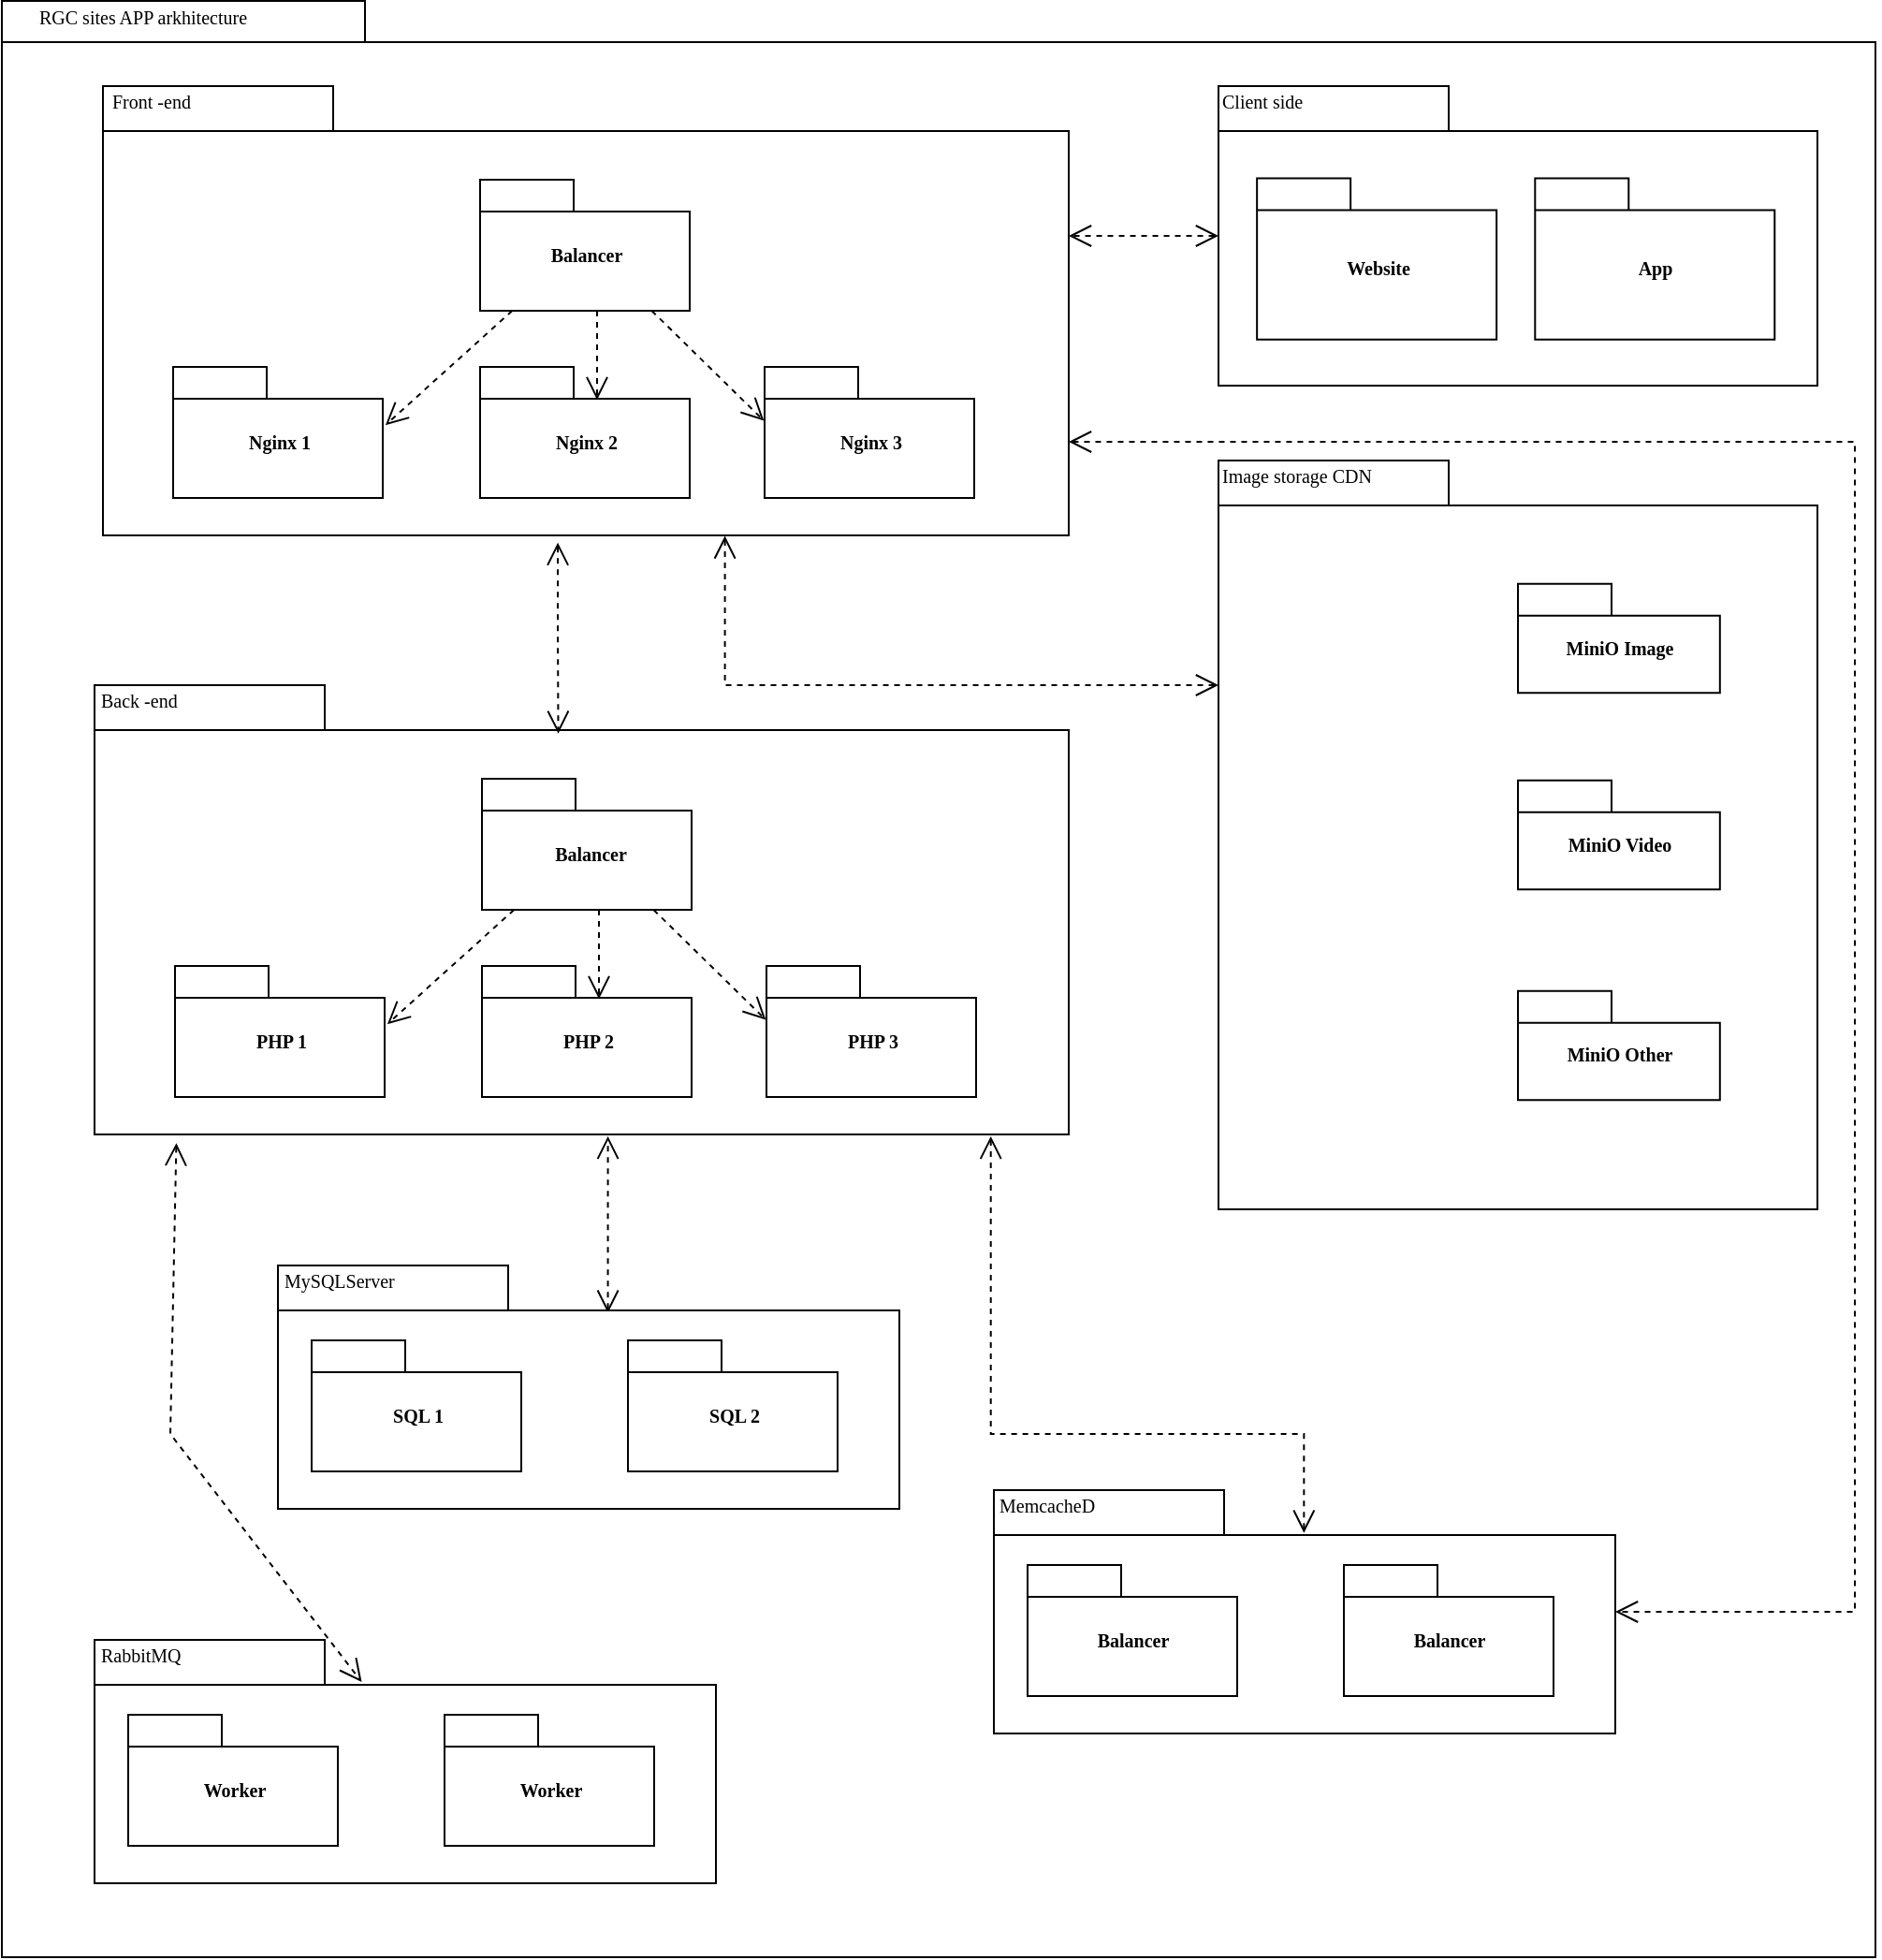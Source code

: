 <mxfile version="14.3.1" type="github">
  <diagram name="Page-1" id="b5b7bab2-c9e2-2cf4-8b2a-24fd1a2a6d21">
    <mxGraphModel dx="1598" dy="946" grid="1" gridSize="10" guides="1" tooltips="1" connect="1" arrows="1" fold="1" page="1" pageScale="1" pageWidth="827" pageHeight="1169" background="#ffffff" math="0" shadow="0">
      <root>
        <mxCell id="0" />
        <mxCell id="1" parent="0" />
        <mxCell id="6e0c8c40b5770093-72" value="" style="shape=folder;fontStyle=1;spacingTop=10;tabWidth=194;tabHeight=22;tabPosition=left;html=1;rounded=0;shadow=0;comic=0;labelBackgroundColor=none;strokeWidth=1;fillColor=none;fontFamily=Verdana;fontSize=10;align=center;" parent="1" vertex="1">
          <mxGeometry x="310" y="114.5" width="1001" height="1045" as="geometry" />
        </mxCell>
        <mxCell id="6e0c8c40b5770093-30" value="" style="group" parent="1" vertex="1" connectable="0">
          <mxGeometry x="960" y="360" width="320" height="400" as="geometry" />
        </mxCell>
        <mxCell id="6e0c8c40b5770093-24" value="" style="group" parent="6e0c8c40b5770093-30" vertex="1" connectable="0">
          <mxGeometry width="320" height="400.0" as="geometry" />
        </mxCell>
        <mxCell id="6e0c8c40b5770093-25" value="" style="shape=folder;fontStyle=1;spacingTop=10;tabWidth=123;tabHeight=24;tabPosition=left;html=1;rounded=0;shadow=0;comic=0;labelBackgroundColor=none;strokeWidth=1;fontFamily=Verdana;fontSize=10;align=center;" parent="6e0c8c40b5770093-24" vertex="1">
          <mxGeometry width="320" height="400.0" as="geometry" />
        </mxCell>
        <mxCell id="6e0c8c40b5770093-27" value="MiniO Image" style="shape=folder;fontStyle=1;spacingTop=10;tabWidth=50;tabHeight=17;tabPosition=left;html=1;rounded=0;shadow=0;comic=0;labelBackgroundColor=none;strokeWidth=1;fontFamily=Verdana;fontSize=10;align=center;" parent="6e0c8c40b5770093-24" vertex="1">
          <mxGeometry x="160" y="65.83" width="107.91" height="58.33" as="geometry" />
        </mxCell>
        <mxCell id="6e0c8c40b5770093-31" value="MiniO Video" style="shape=folder;fontStyle=1;spacingTop=10;tabWidth=50;tabHeight=17;tabPosition=left;html=1;rounded=0;shadow=0;comic=0;labelBackgroundColor=none;strokeWidth=1;fontFamily=Verdana;fontSize=10;align=center;" parent="6e0c8c40b5770093-24" vertex="1">
          <mxGeometry x="160" y="170.83" width="107.91" height="58.33" as="geometry" />
        </mxCell>
        <mxCell id="6e0c8c40b5770093-28" value="MiniO Other" style="shape=folder;fontStyle=1;spacingTop=10;tabWidth=50;tabHeight=17;tabPosition=left;html=1;rounded=0;shadow=0;comic=0;labelBackgroundColor=none;strokeWidth=1;fontFamily=Verdana;fontSize=10;align=center;" parent="6e0c8c40b5770093-24" vertex="1">
          <mxGeometry x="160" y="283.33" width="107.91" height="58.33" as="geometry" />
        </mxCell>
        <mxCell id="RUcSScGEnjRAHkHzcu0g-9" value="Image storage CDN" style="text;html=1;align=left;verticalAlign=top;spacingTop=-4;fontSize=10;fontFamily=Verdana" vertex="1" parent="6e0c8c40b5770093-24">
          <mxGeometry width="180.87" height="21.25" as="geometry" />
        </mxCell>
        <mxCell id="6e0c8c40b5770093-67" style="edgeStyle=none;rounded=0;html=1;entryX=0.43;entryY=0.173;entryPerimeter=0;dashed=1;labelBackgroundColor=none;startFill=0;endArrow=open;endFill=0;endSize=10;fontFamily=Verdana;fontSize=10;exitX=0.084;exitY=1.019;exitDx=0;exitDy=0;exitPerimeter=0;startArrow=open;startSize=10;" parent="1" source="6e0c8c40b5770093-33" target="6e0c8c40b5770093-47" edge="1">
          <mxGeometry relative="1" as="geometry">
            <Array as="points">
              <mxPoint x="400" y="880" />
            </Array>
          </mxGeometry>
        </mxCell>
        <mxCell id="6e0c8c40b5770093-33" value="" style="shape=folder;fontStyle=1;spacingTop=10;tabWidth=123;tabHeight=24;tabPosition=left;html=1;rounded=0;shadow=0;comic=0;labelBackgroundColor=none;strokeColor=#000000;strokeWidth=1;fillColor=#ffffff;fontFamily=Verdana;fontSize=10;fontColor=#000000;align=center;" parent="1" vertex="1">
          <mxGeometry x="359.5" y="480" width="520.5" height="240" as="geometry" />
        </mxCell>
        <mxCell id="6e0c8c40b5770093-64" style="edgeStyle=elbowEdgeStyle;rounded=0;html=1;entryX=0.559;entryY=0.251;entryPerimeter=0;dashed=1;labelBackgroundColor=none;startFill=0;endArrow=open;endFill=0;endSize=10;fontFamily=Verdana;fontSize=10;" parent="1" source="6e0c8c40b5770093-42" target="6e0c8c40b5770093-44" edge="1">
          <mxGeometry relative="1" as="geometry" />
        </mxCell>
        <mxCell id="6e0c8c40b5770093-65" style="edgeStyle=none;rounded=0;html=1;dashed=1;labelBackgroundColor=none;startFill=0;endArrow=open;endFill=0;endSize=10;fontFamily=Verdana;fontSize=10;entryX=-0.003;entryY=0.411;entryPerimeter=0;" parent="1" source="6e0c8c40b5770093-42" target="6e0c8c40b5770093-45" edge="1">
          <mxGeometry relative="1" as="geometry" />
        </mxCell>
        <mxCell id="6e0c8c40b5770093-66" style="edgeStyle=none;rounded=0;html=1;dashed=1;labelBackgroundColor=none;startFill=0;endArrow=open;endFill=0;endSize=10;fontFamily=Verdana;fontSize=10;entryX=1.013;entryY=0.444;entryPerimeter=0;" parent="1" source="6e0c8c40b5770093-42" target="6e0c8c40b5770093-43" edge="1">
          <mxGeometry relative="1" as="geometry" />
        </mxCell>
        <mxCell id="6e0c8c40b5770093-42" value="&lt;div&gt;&amp;nbsp;Balancer&lt;/div&gt;" style="shape=folder;fontStyle=1;spacingTop=10;tabWidth=50;tabHeight=17;tabPosition=left;html=1;rounded=0;shadow=0;comic=0;labelBackgroundColor=none;strokeColor=#000000;strokeWidth=1;fillColor=#ffffff;fontFamily=Verdana;fontSize=10;fontColor=#000000;align=center;" parent="1" vertex="1">
          <mxGeometry x="566.5" y="530" width="112" height="70" as="geometry" />
        </mxCell>
        <mxCell id="6e0c8c40b5770093-43" value="PHP 1" style="shape=folder;fontStyle=1;spacingTop=10;tabWidth=50;tabHeight=17;tabPosition=left;html=1;rounded=0;shadow=0;comic=0;labelBackgroundColor=none;strokeColor=#000000;strokeWidth=1;fillColor=#ffffff;fontFamily=Verdana;fontSize=10;fontColor=#000000;align=center;" parent="1" vertex="1">
          <mxGeometry x="402.5" y="630" width="112" height="70" as="geometry" />
        </mxCell>
        <mxCell id="6e0c8c40b5770093-44" value="PHP 2" style="shape=folder;fontStyle=1;spacingTop=10;tabWidth=50;tabHeight=17;tabPosition=left;html=1;rounded=0;shadow=0;comic=0;labelBackgroundColor=none;strokeColor=#000000;strokeWidth=1;fillColor=#ffffff;fontFamily=Verdana;fontSize=10;fontColor=#000000;align=center;" parent="1" vertex="1">
          <mxGeometry x="566.5" y="630" width="112" height="70" as="geometry" />
        </mxCell>
        <mxCell id="6e0c8c40b5770093-45" value="PHP 3" style="shape=folder;fontStyle=1;spacingTop=10;tabWidth=50;tabHeight=17;tabPosition=left;html=1;rounded=0;shadow=0;comic=0;labelBackgroundColor=none;strokeColor=#000000;strokeWidth=1;fillColor=#ffffff;fontFamily=Verdana;fontSize=10;fontColor=#000000;align=center;" parent="1" vertex="1">
          <mxGeometry x="718.5" y="630" width="112" height="70" as="geometry" />
        </mxCell>
        <mxCell id="6e0c8c40b5770093-47" value="" style="shape=folder;fontStyle=1;spacingTop=10;tabWidth=123;tabHeight=24;tabPosition=left;html=1;rounded=0;shadow=0;comic=0;labelBackgroundColor=none;strokeWidth=1;fontFamily=Verdana;fontSize=10;align=center;" parent="1" vertex="1">
          <mxGeometry x="359.5" y="990" width="332" height="130" as="geometry" />
        </mxCell>
        <mxCell id="6e0c8c40b5770093-49" value="Worker" style="shape=folder;fontStyle=1;spacingTop=10;tabWidth=50;tabHeight=17;tabPosition=left;html=1;rounded=0;shadow=0;comic=0;labelBackgroundColor=none;strokeWidth=1;fontFamily=Verdana;fontSize=10;align=center;" parent="1" vertex="1">
          <mxGeometry x="377.5" y="1030" width="112" height="70" as="geometry" />
        </mxCell>
        <mxCell id="6e0c8c40b5770093-50" value="Worker" style="shape=folder;fontStyle=1;spacingTop=10;tabWidth=50;tabHeight=17;tabPosition=left;html=1;rounded=0;shadow=0;comic=0;labelBackgroundColor=none;strokeWidth=1;fontFamily=Verdana;fontSize=10;align=center;" parent="1" vertex="1">
          <mxGeometry x="546.5" y="1030" width="112" height="70" as="geometry" />
        </mxCell>
        <mxCell id="6e0c8c40b5770093-73" value="RGC sites APP arkhitecture" style="text;html=1;align=left;verticalAlign=top;spacingTop=-4;fontSize=10;fontFamily=Verdana" parent="1" vertex="1">
          <mxGeometry x="327.5" y="114.5" width="130" height="20" as="geometry" />
        </mxCell>
        <mxCell id="RUcSScGEnjRAHkHzcu0g-7" value="Back -end" style="text;html=1;align=left;verticalAlign=top;spacingTop=-4;fontSize=10;fontFamily=Verdana" vertex="1" parent="1">
          <mxGeometry x="360.5" y="480" width="120" height="25.5" as="geometry" />
        </mxCell>
        <mxCell id="RUcSScGEnjRAHkHzcu0g-10" value="" style="group" vertex="1" connectable="0" parent="1">
          <mxGeometry x="960" y="160" width="320" height="160" as="geometry" />
        </mxCell>
        <mxCell id="RUcSScGEnjRAHkHzcu0g-11" value="" style="shape=folder;fontStyle=1;spacingTop=10;tabWidth=123;tabHeight=24;tabPosition=left;html=1;rounded=0;shadow=0;comic=0;labelBackgroundColor=none;strokeWidth=1;fontFamily=Verdana;fontSize=10;align=center;" vertex="1" parent="RUcSScGEnjRAHkHzcu0g-10">
          <mxGeometry width="320" height="160" as="geometry" />
        </mxCell>
        <mxCell id="RUcSScGEnjRAHkHzcu0g-12" value="Website" style="shape=folder;fontStyle=1;spacingTop=10;tabWidth=50;tabHeight=17;tabPosition=left;html=1;rounded=0;shadow=0;comic=0;labelBackgroundColor=none;strokeWidth=1;fontFamily=Verdana;fontSize=10;align=center;" vertex="1" parent="RUcSScGEnjRAHkHzcu0g-10">
          <mxGeometry x="20.571" y="49.231" width="128.0" height="86.154" as="geometry" />
        </mxCell>
        <mxCell id="RUcSScGEnjRAHkHzcu0g-13" value="App" style="shape=folder;fontStyle=1;spacingTop=10;tabWidth=50;tabHeight=17;tabPosition=left;html=1;rounded=0;shadow=0;comic=0;labelBackgroundColor=none;strokeWidth=1;fontFamily=Verdana;fontSize=10;align=center;" vertex="1" parent="RUcSScGEnjRAHkHzcu0g-10">
          <mxGeometry x="169.143" y="49.231" width="128.0" height="86.154" as="geometry" />
        </mxCell>
        <mxCell id="RUcSScGEnjRAHkHzcu0g-14" value="Client side" style="text;html=1;align=left;verticalAlign=top;spacingTop=-4;fontSize=10;fontFamily=Verdana" vertex="1" parent="RUcSScGEnjRAHkHzcu0g-10">
          <mxGeometry width="102.857" height="31.385" as="geometry" />
        </mxCell>
        <mxCell id="RUcSScGEnjRAHkHzcu0g-21" style="edgeStyle=elbowEdgeStyle;rounded=0;orthogonalLoop=1;jettySize=auto;elbow=vertical;html=1;dashed=1;endArrow=open;endFill=0;endSize=10;entryX=0.644;entryY=1.001;entryDx=0;entryDy=0;entryPerimeter=0;startArrow=open;startFill=0;startSize=10;" edge="1" parent="1" source="6e0c8c40b5770093-25" target="RUcSScGEnjRAHkHzcu0g-25">
          <mxGeometry relative="1" as="geometry">
            <mxPoint x="687" y="400" as="targetPoint" />
            <mxPoint x="1040" y="480" as="sourcePoint" />
            <Array as="points">
              <mxPoint x="870" y="480" />
              <mxPoint x="650" y="480" />
              <mxPoint x="720" y="440" />
              <mxPoint x="670" y="470" />
              <mxPoint x="670" y="460" />
              <mxPoint x="950" y="460" />
              <mxPoint x="700" y="460" />
              <mxPoint x="660" y="460" />
              <mxPoint x="666" y="450" />
              <mxPoint x="680" y="460" />
              <mxPoint x="660" y="470" />
              <mxPoint x="670" y="470" />
              <mxPoint x="650" y="460" />
              <mxPoint x="850" y="460" />
            </Array>
          </mxGeometry>
        </mxCell>
        <mxCell id="RUcSScGEnjRAHkHzcu0g-36" style="edgeStyle=elbowEdgeStyle;rounded=0;orthogonalLoop=1;jettySize=auto;elbow=vertical;html=1;entryX=0.476;entryY=0.108;entryDx=0;entryDy=0;entryPerimeter=0;dashed=1;endArrow=open;endFill=0;endSize=10;startArrow=open;startFill=0;targetPerimeterSpacing=0;exitX=0.471;exitY=1.016;exitDx=0;exitDy=0;exitPerimeter=0;startSize=10;" edge="1" parent="1" source="RUcSScGEnjRAHkHzcu0g-25" target="6e0c8c40b5770093-33">
          <mxGeometry relative="1" as="geometry">
            <Array as="points">
              <mxPoint x="622" y="453" />
            </Array>
          </mxGeometry>
        </mxCell>
        <mxCell id="RUcSScGEnjRAHkHzcu0g-49" style="edgeStyle=elbowEdgeStyle;rounded=0;jumpSize=10;orthogonalLoop=1;jettySize=auto;elbow=vertical;html=1;dashed=1;startArrow=open;startFill=0;startSize=10;endArrow=open;endFill=0;endSize=10;targetPerimeterSpacing=0;strokeWidth=1;" edge="1" parent="1" source="RUcSScGEnjRAHkHzcu0g-25" target="RUcSScGEnjRAHkHzcu0g-45">
          <mxGeometry relative="1" as="geometry">
            <Array as="points">
              <mxPoint x="1300" y="350" />
              <mxPoint x="1220" y="980" />
              <mxPoint x="1300" y="630" />
              <mxPoint x="910" y="340" />
              <mxPoint x="1050" y="790" />
              <mxPoint x="1050" y="340" />
              <mxPoint x="880" y="370" />
              <mxPoint x="960" y="800" />
              <mxPoint x="910" y="320" />
              <mxPoint x="870" y="470" />
            </Array>
          </mxGeometry>
        </mxCell>
        <mxCell id="RUcSScGEnjRAHkHzcu0g-25" value="" style="shape=folder;fontStyle=1;spacingTop=10;tabWidth=123;tabHeight=24;tabPosition=left;html=1;rounded=0;shadow=0;comic=0;labelBackgroundColor=none;strokeColor=#000000;strokeWidth=1;fillColor=#ffffff;fontFamily=Verdana;fontSize=10;fontColor=#000000;align=center;" vertex="1" parent="1">
          <mxGeometry x="364" y="160" width="516" height="240" as="geometry" />
        </mxCell>
        <mxCell id="RUcSScGEnjRAHkHzcu0g-26" style="edgeStyle=elbowEdgeStyle;rounded=0;html=1;entryX=0.559;entryY=0.251;entryPerimeter=0;dashed=1;labelBackgroundColor=none;startFill=0;endArrow=open;endFill=0;endSize=10;fontFamily=Verdana;fontSize=10;" edge="1" parent="1" source="RUcSScGEnjRAHkHzcu0g-29" target="RUcSScGEnjRAHkHzcu0g-31">
          <mxGeometry relative="1" as="geometry" />
        </mxCell>
        <mxCell id="RUcSScGEnjRAHkHzcu0g-27" style="edgeStyle=none;rounded=0;html=1;dashed=1;labelBackgroundColor=none;startFill=0;endArrow=open;endFill=0;endSize=10;fontFamily=Verdana;fontSize=10;entryX=-0.003;entryY=0.411;entryPerimeter=0;" edge="1" parent="1" source="RUcSScGEnjRAHkHzcu0g-29" target="RUcSScGEnjRAHkHzcu0g-32">
          <mxGeometry relative="1" as="geometry" />
        </mxCell>
        <mxCell id="RUcSScGEnjRAHkHzcu0g-28" style="edgeStyle=none;rounded=0;html=1;dashed=1;labelBackgroundColor=none;startFill=0;endArrow=open;endFill=0;endSize=10;fontFamily=Verdana;fontSize=10;entryX=1.013;entryY=0.444;entryPerimeter=0;" edge="1" parent="1" source="RUcSScGEnjRAHkHzcu0g-29" target="RUcSScGEnjRAHkHzcu0g-30">
          <mxGeometry relative="1" as="geometry" />
        </mxCell>
        <mxCell id="RUcSScGEnjRAHkHzcu0g-29" value="&lt;div&gt;Balancer&lt;/div&gt;" style="shape=folder;fontStyle=1;spacingTop=10;tabWidth=50;tabHeight=17;tabPosition=left;html=1;rounded=0;shadow=0;comic=0;labelBackgroundColor=none;strokeColor=#000000;strokeWidth=1;fillColor=#ffffff;fontFamily=Verdana;fontSize=10;fontColor=#000000;align=center;" vertex="1" parent="1">
          <mxGeometry x="565.5" y="210" width="112" height="70" as="geometry" />
        </mxCell>
        <mxCell id="RUcSScGEnjRAHkHzcu0g-30" value="Nginx 1" style="shape=folder;fontStyle=1;spacingTop=10;tabWidth=50;tabHeight=17;tabPosition=left;html=1;rounded=0;shadow=0;comic=0;labelBackgroundColor=none;strokeColor=#000000;strokeWidth=1;fillColor=#ffffff;fontFamily=Verdana;fontSize=10;fontColor=#000000;align=center;" vertex="1" parent="1">
          <mxGeometry x="401.5" y="310" width="112" height="70" as="geometry" />
        </mxCell>
        <mxCell id="RUcSScGEnjRAHkHzcu0g-31" value="Nginx 2" style="shape=folder;fontStyle=1;spacingTop=10;tabWidth=50;tabHeight=17;tabPosition=left;html=1;rounded=0;shadow=0;comic=0;labelBackgroundColor=none;strokeColor=#000000;strokeWidth=1;fillColor=#ffffff;fontFamily=Verdana;fontSize=10;fontColor=#000000;align=center;" vertex="1" parent="1">
          <mxGeometry x="565.5" y="310" width="112" height="70" as="geometry" />
        </mxCell>
        <mxCell id="RUcSScGEnjRAHkHzcu0g-32" value="Nginx 3" style="shape=folder;fontStyle=1;spacingTop=10;tabWidth=50;tabHeight=17;tabPosition=left;html=1;rounded=0;shadow=0;comic=0;labelBackgroundColor=none;strokeColor=#000000;strokeWidth=1;fillColor=#ffffff;fontFamily=Verdana;fontSize=10;fontColor=#000000;align=center;" vertex="1" parent="1">
          <mxGeometry x="717.5" y="310" width="112" height="70" as="geometry" />
        </mxCell>
        <mxCell id="RUcSScGEnjRAHkHzcu0g-33" value="Front -end" style="text;html=1;align=left;verticalAlign=top;spacingTop=-4;fontSize=10;fontFamily=Verdana" vertex="1" parent="1">
          <mxGeometry x="366.5" y="160" width="120" height="25.5" as="geometry" />
        </mxCell>
        <mxCell id="RUcSScGEnjRAHkHzcu0g-39" style="edgeStyle=elbowEdgeStyle;rounded=0;jumpSize=10;orthogonalLoop=1;jettySize=auto;elbow=vertical;html=1;dashed=1;startArrow=open;startFill=0;startSize=10;endArrow=open;endFill=0;endSize=10;targetPerimeterSpacing=0;strokeWidth=1;" edge="1" parent="1" source="RUcSScGEnjRAHkHzcu0g-11" target="RUcSScGEnjRAHkHzcu0g-25">
          <mxGeometry relative="1" as="geometry" />
        </mxCell>
        <mxCell id="RUcSScGEnjRAHkHzcu0g-42" value="RabbitMQ" style="text;html=1;align=left;verticalAlign=top;spacingTop=-4;fontSize=10;fontFamily=Verdana" vertex="1" parent="1">
          <mxGeometry x="360.5" y="990" width="120" height="25.5" as="geometry" />
        </mxCell>
        <mxCell id="RUcSScGEnjRAHkHzcu0g-50" style="edgeStyle=elbowEdgeStyle;rounded=0;jumpSize=10;orthogonalLoop=1;jettySize=auto;elbow=vertical;html=1;entryX=0.92;entryY=1.004;entryDx=0;entryDy=0;entryPerimeter=0;dashed=1;startArrow=open;startFill=0;startSize=10;endArrow=open;endFill=0;endSize=10;targetPerimeterSpacing=0;strokeWidth=1;exitX=0.499;exitY=0.176;exitDx=0;exitDy=0;exitPerimeter=0;" edge="1" parent="1" source="RUcSScGEnjRAHkHzcu0g-45" target="6e0c8c40b5770093-33">
          <mxGeometry relative="1" as="geometry">
            <Array as="points">
              <mxPoint x="880" y="880" />
            </Array>
          </mxGeometry>
        </mxCell>
        <mxCell id="RUcSScGEnjRAHkHzcu0g-45" value="" style="shape=folder;fontStyle=1;spacingTop=10;tabWidth=123;tabHeight=24;tabPosition=left;html=1;rounded=0;shadow=0;comic=0;labelBackgroundColor=none;strokeWidth=1;fontFamily=Verdana;fontSize=10;align=center;" vertex="1" parent="1">
          <mxGeometry x="840" y="910" width="332" height="130" as="geometry" />
        </mxCell>
        <mxCell id="RUcSScGEnjRAHkHzcu0g-46" value="Balancer" style="shape=folder;fontStyle=1;spacingTop=10;tabWidth=50;tabHeight=17;tabPosition=left;html=1;rounded=0;shadow=0;comic=0;labelBackgroundColor=none;strokeWidth=1;fontFamily=Verdana;fontSize=10;align=center;" vertex="1" parent="1">
          <mxGeometry x="858" y="950" width="112" height="70" as="geometry" />
        </mxCell>
        <mxCell id="RUcSScGEnjRAHkHzcu0g-47" value="Balancer" style="shape=folder;fontStyle=1;spacingTop=10;tabWidth=50;tabHeight=17;tabPosition=left;html=1;rounded=0;shadow=0;comic=0;labelBackgroundColor=none;strokeWidth=1;fontFamily=Verdana;fontSize=10;align=center;" vertex="1" parent="1">
          <mxGeometry x="1027" y="950" width="112" height="70" as="geometry" />
        </mxCell>
        <mxCell id="RUcSScGEnjRAHkHzcu0g-48" value="MemcacheD" style="text;html=1;align=left;verticalAlign=top;spacingTop=-4;fontSize=10;fontFamily=Verdana" vertex="1" parent="1">
          <mxGeometry x="841" y="910" width="120" height="25.5" as="geometry" />
        </mxCell>
        <mxCell id="RUcSScGEnjRAHkHzcu0g-55" style="edgeStyle=elbowEdgeStyle;rounded=0;jumpSize=10;orthogonalLoop=1;jettySize=auto;elbow=vertical;html=1;entryX=0.527;entryY=1.004;entryDx=0;entryDy=0;entryPerimeter=0;dashed=1;startArrow=open;startFill=0;startSize=10;endArrow=open;endFill=0;endSize=10;targetPerimeterSpacing=0;strokeWidth=1;exitX=0.531;exitY=0.195;exitDx=0;exitDy=0;exitPerimeter=0;" edge="1" parent="1" source="RUcSScGEnjRAHkHzcu0g-51" target="6e0c8c40b5770093-33">
          <mxGeometry relative="1" as="geometry">
            <Array as="points">
              <mxPoint x="640" y="760" />
            </Array>
          </mxGeometry>
        </mxCell>
        <mxCell id="RUcSScGEnjRAHkHzcu0g-51" value="" style="shape=folder;fontStyle=1;spacingTop=10;tabWidth=123;tabHeight=24;tabPosition=left;html=1;rounded=0;shadow=0;comic=0;labelBackgroundColor=none;strokeWidth=1;fontFamily=Verdana;fontSize=10;align=center;" vertex="1" parent="1">
          <mxGeometry x="457.5" y="790" width="332" height="130" as="geometry" />
        </mxCell>
        <mxCell id="RUcSScGEnjRAHkHzcu0g-52" value="SQL 1" style="shape=folder;fontStyle=1;spacingTop=10;tabWidth=50;tabHeight=17;tabPosition=left;html=1;rounded=0;shadow=0;comic=0;labelBackgroundColor=none;strokeWidth=1;fontFamily=Verdana;fontSize=10;align=center;" vertex="1" parent="1">
          <mxGeometry x="475.5" y="830" width="112" height="70" as="geometry" />
        </mxCell>
        <mxCell id="RUcSScGEnjRAHkHzcu0g-53" value="SQL 2" style="shape=folder;fontStyle=1;spacingTop=10;tabWidth=50;tabHeight=17;tabPosition=left;html=1;rounded=0;shadow=0;comic=0;labelBackgroundColor=none;strokeWidth=1;fontFamily=Verdana;fontSize=10;align=center;" vertex="1" parent="1">
          <mxGeometry x="644.5" y="830" width="112" height="70" as="geometry" />
        </mxCell>
        <mxCell id="RUcSScGEnjRAHkHzcu0g-54" value="MySQLServer" style="text;html=1;align=left;verticalAlign=top;spacingTop=-4;fontSize=10;fontFamily=Verdana" vertex="1" parent="1">
          <mxGeometry x="458.5" y="790" width="120" height="25.5" as="geometry" />
        </mxCell>
      </root>
    </mxGraphModel>
  </diagram>
</mxfile>
